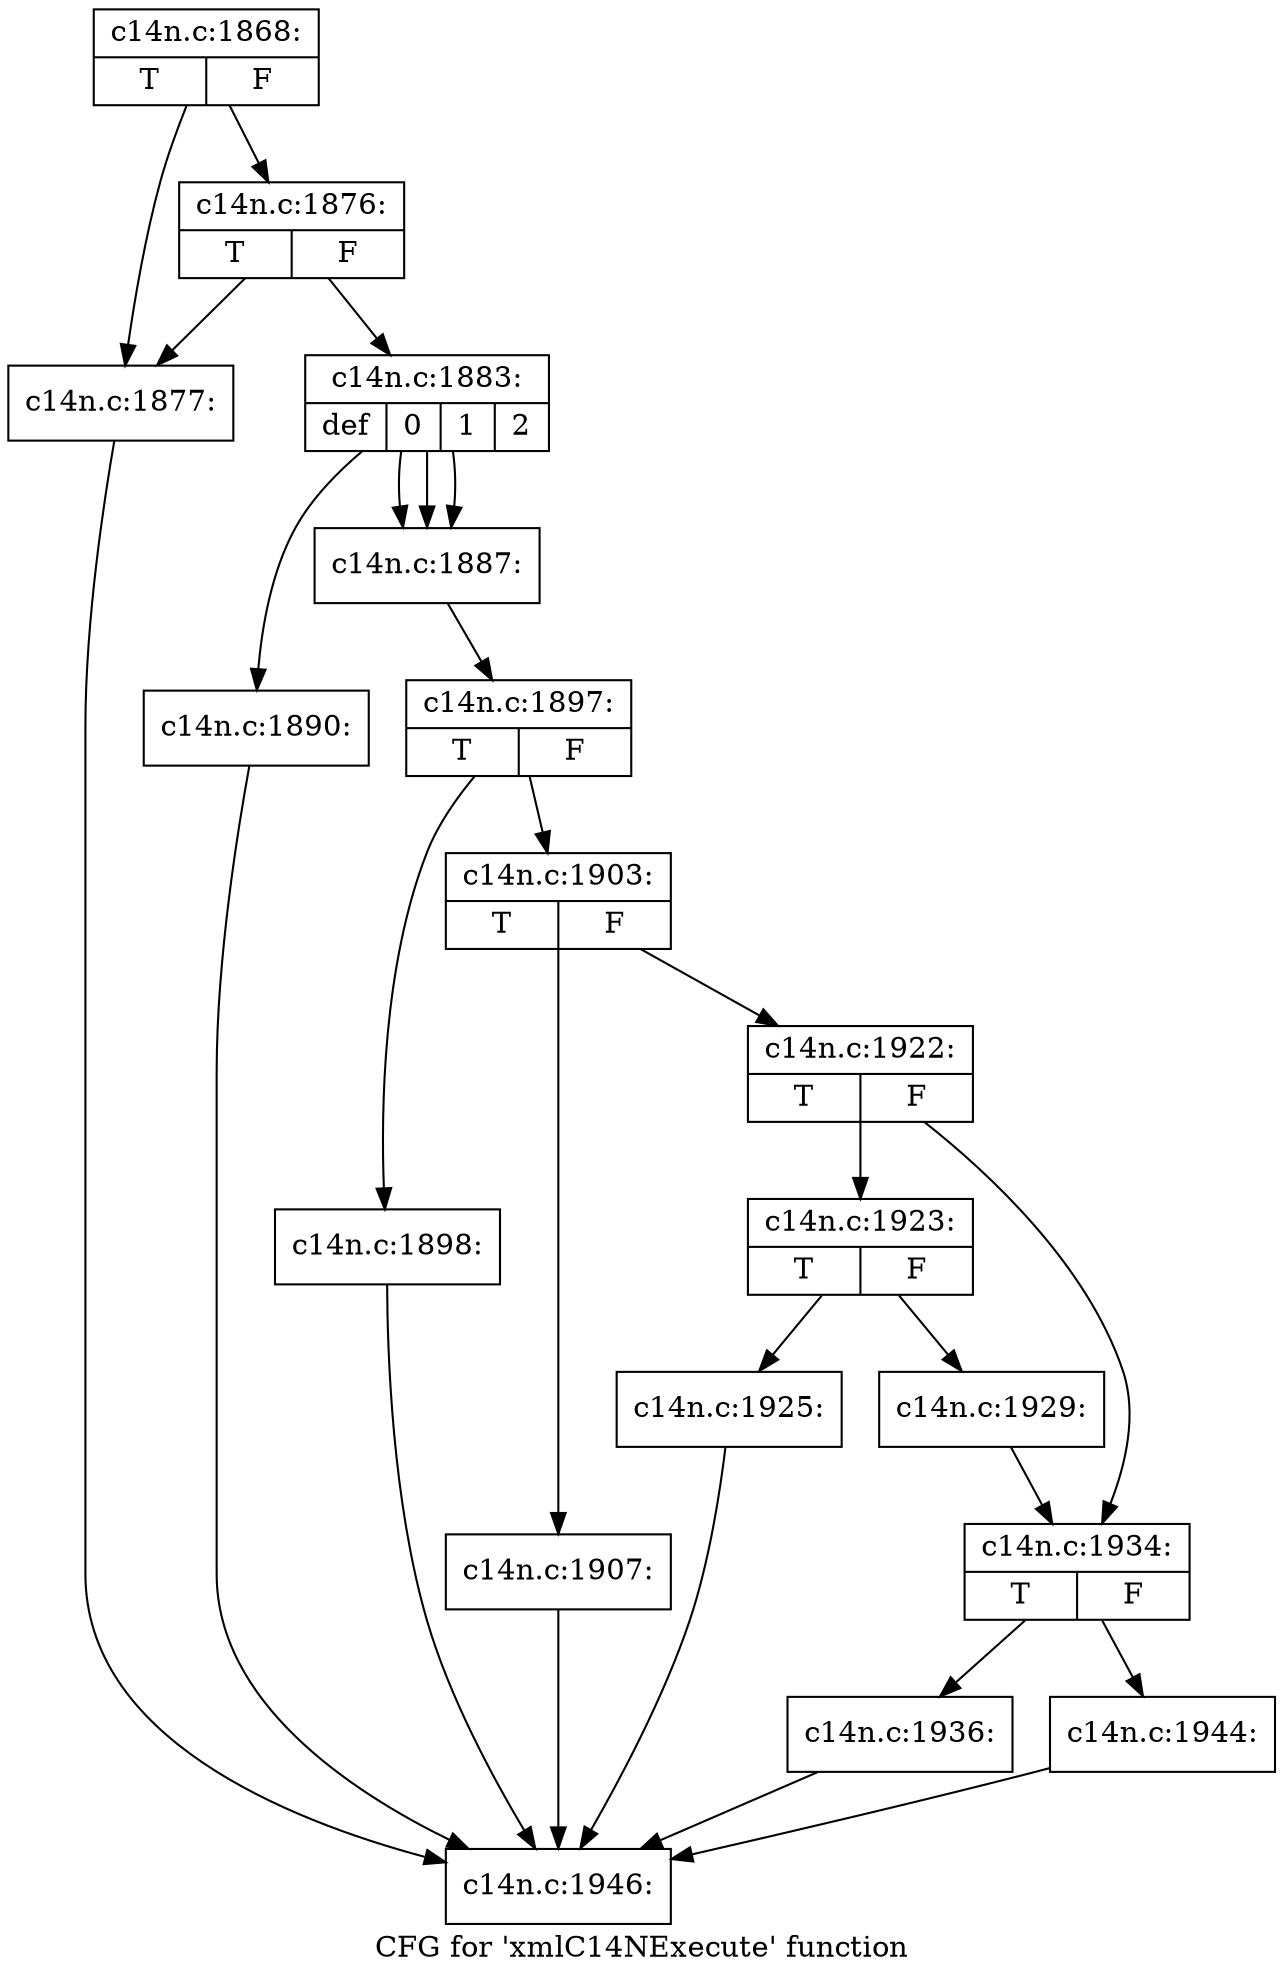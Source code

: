 digraph "CFG for 'xmlC14NExecute' function" {
	label="CFG for 'xmlC14NExecute' function";

	Node0x4a41e30 [shape=record,label="{c14n.c:1868:|{<s0>T|<s1>F}}"];
	Node0x4a41e30 -> Node0x4a58420;
	Node0x4a41e30 -> Node0x4a584c0;
	Node0x4a584c0 [shape=record,label="{c14n.c:1876:|{<s0>T|<s1>F}}"];
	Node0x4a584c0 -> Node0x4a58420;
	Node0x4a584c0 -> Node0x4a58470;
	Node0x4a58420 [shape=record,label="{c14n.c:1877:}"];
	Node0x4a58420 -> Node0x4978440;
	Node0x4a58470 [shape=record,label="{c14n.c:1883:|{<s0>def|<s1>0|<s2>1|<s3>2}}"];
	Node0x4a58470 -> Node0x4a5a680;
	Node0x4a58470 -> Node0x4a5a9c0;
	Node0x4a58470 -> Node0x4a5a9c0;
	Node0x4a58470 -> Node0x4a5a9c0;
	Node0x4a5a9c0 [shape=record,label="{c14n.c:1887:}"];
	Node0x4a5a9c0 -> Node0x4a5a5a0;
	Node0x4a5a680 [shape=record,label="{c14n.c:1890:}"];
	Node0x4a5a680 -> Node0x4978440;
	Node0x4a5a5a0 [shape=record,label="{c14n.c:1897:|{<s0>T|<s1>F}}"];
	Node0x4a5a5a0 -> Node0x4a5b390;
	Node0x4a5a5a0 -> Node0x4a5b3e0;
	Node0x4a5b390 [shape=record,label="{c14n.c:1898:}"];
	Node0x4a5b390 -> Node0x4978440;
	Node0x4a5b3e0 [shape=record,label="{c14n.c:1903:|{<s0>T|<s1>F}}"];
	Node0x4a5b3e0 -> Node0x4a5c1b0;
	Node0x4a5b3e0 -> Node0x4a6ee50;
	Node0x4a5c1b0 [shape=record,label="{c14n.c:1907:}"];
	Node0x4a5c1b0 -> Node0x4978440;
	Node0x4a6ee50 [shape=record,label="{c14n.c:1922:|{<s0>T|<s1>F}}"];
	Node0x4a6ee50 -> Node0x4a6efb0;
	Node0x4a6ee50 -> Node0x4a6e730;
	Node0x4a6efb0 [shape=record,label="{c14n.c:1923:|{<s0>T|<s1>F}}"];
	Node0x4a6efb0 -> Node0x4a7bde0;
	Node0x4a6efb0 -> Node0x4a7c280;
	Node0x4a7bde0 [shape=record,label="{c14n.c:1925:}"];
	Node0x4a7bde0 -> Node0x4978440;
	Node0x4a7c280 [shape=record,label="{c14n.c:1929:}"];
	Node0x4a7c280 -> Node0x4a6e730;
	Node0x4a6e730 [shape=record,label="{c14n.c:1934:|{<s0>T|<s1>F}}"];
	Node0x4a6e730 -> Node0x49fb1e0;
	Node0x4a6e730 -> Node0x4a7c6a0;
	Node0x49fb1e0 [shape=record,label="{c14n.c:1936:}"];
	Node0x49fb1e0 -> Node0x4978440;
	Node0x4a7c6a0 [shape=record,label="{c14n.c:1944:}"];
	Node0x4a7c6a0 -> Node0x4978440;
	Node0x4978440 [shape=record,label="{c14n.c:1946:}"];
}
